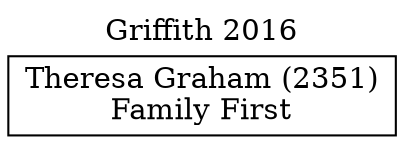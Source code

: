 // House preference flow
digraph "Theresa Graham (2351)_Griffith_2016" {
	graph [label="Griffith 2016" labelloc=t mclimit=10]
	node [shape=box]
	"Theresa Graham (2351)" [label="Theresa Graham (2351)
Family First"]
}
